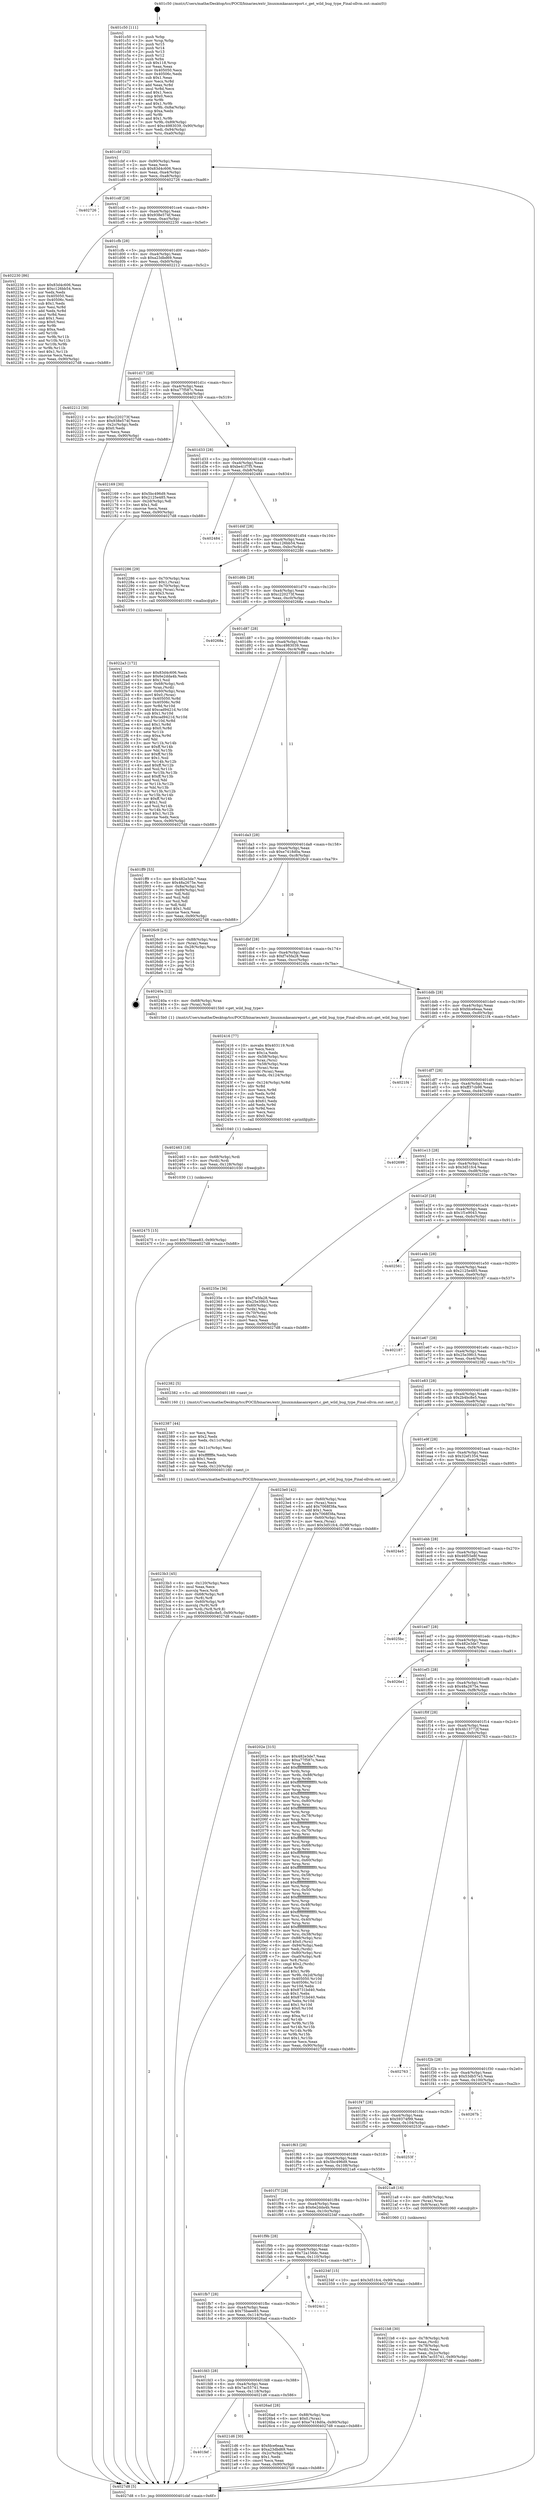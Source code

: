 digraph "0x401c50" {
  label = "0x401c50 (/mnt/c/Users/mathe/Desktop/tcc/POCII/binaries/extr_linuxmmkasanreport.c_get_wild_bug_type_Final-ollvm.out::main(0))"
  labelloc = "t"
  node[shape=record]

  Entry [label="",width=0.3,height=0.3,shape=circle,fillcolor=black,style=filled]
  "0x401cbf" [label="{
     0x401cbf [32]\l
     | [instrs]\l
     &nbsp;&nbsp;0x401cbf \<+6\>: mov -0x90(%rbp),%eax\l
     &nbsp;&nbsp;0x401cc5 \<+2\>: mov %eax,%ecx\l
     &nbsp;&nbsp;0x401cc7 \<+6\>: sub $0x83d4c606,%ecx\l
     &nbsp;&nbsp;0x401ccd \<+6\>: mov %eax,-0xa4(%rbp)\l
     &nbsp;&nbsp;0x401cd3 \<+6\>: mov %ecx,-0xa8(%rbp)\l
     &nbsp;&nbsp;0x401cd9 \<+6\>: je 0000000000402726 \<main+0xad6\>\l
  }"]
  "0x402726" [label="{
     0x402726\l
  }", style=dashed]
  "0x401cdf" [label="{
     0x401cdf [28]\l
     | [instrs]\l
     &nbsp;&nbsp;0x401cdf \<+5\>: jmp 0000000000401ce4 \<main+0x94\>\l
     &nbsp;&nbsp;0x401ce4 \<+6\>: mov -0xa4(%rbp),%eax\l
     &nbsp;&nbsp;0x401cea \<+5\>: sub $0x938e574f,%eax\l
     &nbsp;&nbsp;0x401cef \<+6\>: mov %eax,-0xac(%rbp)\l
     &nbsp;&nbsp;0x401cf5 \<+6\>: je 0000000000402230 \<main+0x5e0\>\l
  }"]
  Exit [label="",width=0.3,height=0.3,shape=circle,fillcolor=black,style=filled,peripheries=2]
  "0x402230" [label="{
     0x402230 [86]\l
     | [instrs]\l
     &nbsp;&nbsp;0x402230 \<+5\>: mov $0x83d4c606,%eax\l
     &nbsp;&nbsp;0x402235 \<+5\>: mov $0xc126bb54,%ecx\l
     &nbsp;&nbsp;0x40223a \<+2\>: xor %edx,%edx\l
     &nbsp;&nbsp;0x40223c \<+7\>: mov 0x405050,%esi\l
     &nbsp;&nbsp;0x402243 \<+7\>: mov 0x40506c,%edi\l
     &nbsp;&nbsp;0x40224a \<+3\>: sub $0x1,%edx\l
     &nbsp;&nbsp;0x40224d \<+3\>: mov %esi,%r8d\l
     &nbsp;&nbsp;0x402250 \<+3\>: add %edx,%r8d\l
     &nbsp;&nbsp;0x402253 \<+4\>: imul %r8d,%esi\l
     &nbsp;&nbsp;0x402257 \<+3\>: and $0x1,%esi\l
     &nbsp;&nbsp;0x40225a \<+3\>: cmp $0x0,%esi\l
     &nbsp;&nbsp;0x40225d \<+4\>: sete %r9b\l
     &nbsp;&nbsp;0x402261 \<+3\>: cmp $0xa,%edi\l
     &nbsp;&nbsp;0x402264 \<+4\>: setl %r10b\l
     &nbsp;&nbsp;0x402268 \<+3\>: mov %r9b,%r11b\l
     &nbsp;&nbsp;0x40226b \<+3\>: and %r10b,%r11b\l
     &nbsp;&nbsp;0x40226e \<+3\>: xor %r10b,%r9b\l
     &nbsp;&nbsp;0x402271 \<+3\>: or %r9b,%r11b\l
     &nbsp;&nbsp;0x402274 \<+4\>: test $0x1,%r11b\l
     &nbsp;&nbsp;0x402278 \<+3\>: cmovne %ecx,%eax\l
     &nbsp;&nbsp;0x40227b \<+6\>: mov %eax,-0x90(%rbp)\l
     &nbsp;&nbsp;0x402281 \<+5\>: jmp 00000000004027d8 \<main+0xb88\>\l
  }"]
  "0x401cfb" [label="{
     0x401cfb [28]\l
     | [instrs]\l
     &nbsp;&nbsp;0x401cfb \<+5\>: jmp 0000000000401d00 \<main+0xb0\>\l
     &nbsp;&nbsp;0x401d00 \<+6\>: mov -0xa4(%rbp),%eax\l
     &nbsp;&nbsp;0x401d06 \<+5\>: sub $0xa23dbd69,%eax\l
     &nbsp;&nbsp;0x401d0b \<+6\>: mov %eax,-0xb0(%rbp)\l
     &nbsp;&nbsp;0x401d11 \<+6\>: je 0000000000402212 \<main+0x5c2\>\l
  }"]
  "0x402475" [label="{
     0x402475 [15]\l
     | [instrs]\l
     &nbsp;&nbsp;0x402475 \<+10\>: movl $0x75baee83,-0x90(%rbp)\l
     &nbsp;&nbsp;0x40247f \<+5\>: jmp 00000000004027d8 \<main+0xb88\>\l
  }"]
  "0x402212" [label="{
     0x402212 [30]\l
     | [instrs]\l
     &nbsp;&nbsp;0x402212 \<+5\>: mov $0xc220273f,%eax\l
     &nbsp;&nbsp;0x402217 \<+5\>: mov $0x938e574f,%ecx\l
     &nbsp;&nbsp;0x40221c \<+3\>: mov -0x2c(%rbp),%edx\l
     &nbsp;&nbsp;0x40221f \<+3\>: cmp $0x0,%edx\l
     &nbsp;&nbsp;0x402222 \<+3\>: cmove %ecx,%eax\l
     &nbsp;&nbsp;0x402225 \<+6\>: mov %eax,-0x90(%rbp)\l
     &nbsp;&nbsp;0x40222b \<+5\>: jmp 00000000004027d8 \<main+0xb88\>\l
  }"]
  "0x401d17" [label="{
     0x401d17 [28]\l
     | [instrs]\l
     &nbsp;&nbsp;0x401d17 \<+5\>: jmp 0000000000401d1c \<main+0xcc\>\l
     &nbsp;&nbsp;0x401d1c \<+6\>: mov -0xa4(%rbp),%eax\l
     &nbsp;&nbsp;0x401d22 \<+5\>: sub $0xa77f587c,%eax\l
     &nbsp;&nbsp;0x401d27 \<+6\>: mov %eax,-0xb4(%rbp)\l
     &nbsp;&nbsp;0x401d2d \<+6\>: je 0000000000402169 \<main+0x519\>\l
  }"]
  "0x402463" [label="{
     0x402463 [18]\l
     | [instrs]\l
     &nbsp;&nbsp;0x402463 \<+4\>: mov -0x68(%rbp),%rdi\l
     &nbsp;&nbsp;0x402467 \<+3\>: mov (%rdi),%rdi\l
     &nbsp;&nbsp;0x40246a \<+6\>: mov %eax,-0x128(%rbp)\l
     &nbsp;&nbsp;0x402470 \<+5\>: call 0000000000401030 \<free@plt\>\l
     | [calls]\l
     &nbsp;&nbsp;0x401030 \{1\} (unknown)\l
  }"]
  "0x402169" [label="{
     0x402169 [30]\l
     | [instrs]\l
     &nbsp;&nbsp;0x402169 \<+5\>: mov $0x5bc496d9,%eax\l
     &nbsp;&nbsp;0x40216e \<+5\>: mov $0x2125e485,%ecx\l
     &nbsp;&nbsp;0x402173 \<+3\>: mov -0x2d(%rbp),%dl\l
     &nbsp;&nbsp;0x402176 \<+3\>: test $0x1,%dl\l
     &nbsp;&nbsp;0x402179 \<+3\>: cmovne %ecx,%eax\l
     &nbsp;&nbsp;0x40217c \<+6\>: mov %eax,-0x90(%rbp)\l
     &nbsp;&nbsp;0x402182 \<+5\>: jmp 00000000004027d8 \<main+0xb88\>\l
  }"]
  "0x401d33" [label="{
     0x401d33 [28]\l
     | [instrs]\l
     &nbsp;&nbsp;0x401d33 \<+5\>: jmp 0000000000401d38 \<main+0xe8\>\l
     &nbsp;&nbsp;0x401d38 \<+6\>: mov -0xa4(%rbp),%eax\l
     &nbsp;&nbsp;0x401d3e \<+5\>: sub $0xbe41f7f5,%eax\l
     &nbsp;&nbsp;0x401d43 \<+6\>: mov %eax,-0xb8(%rbp)\l
     &nbsp;&nbsp;0x401d49 \<+6\>: je 0000000000402484 \<main+0x834\>\l
  }"]
  "0x402416" [label="{
     0x402416 [77]\l
     | [instrs]\l
     &nbsp;&nbsp;0x402416 \<+10\>: movabs $0x403119,%rdi\l
     &nbsp;&nbsp;0x402420 \<+2\>: xor %ecx,%ecx\l
     &nbsp;&nbsp;0x402422 \<+5\>: mov $0x1a,%edx\l
     &nbsp;&nbsp;0x402427 \<+4\>: mov -0x58(%rbp),%rsi\l
     &nbsp;&nbsp;0x40242b \<+3\>: mov %rax,(%rsi)\l
     &nbsp;&nbsp;0x40242e \<+4\>: mov -0x58(%rbp),%rax\l
     &nbsp;&nbsp;0x402432 \<+3\>: mov (%rax),%rax\l
     &nbsp;&nbsp;0x402435 \<+3\>: movsbl (%rax),%eax\l
     &nbsp;&nbsp;0x402438 \<+6\>: mov %edx,-0x124(%rbp)\l
     &nbsp;&nbsp;0x40243e \<+1\>: cltd\l
     &nbsp;&nbsp;0x40243f \<+7\>: mov -0x124(%rbp),%r8d\l
     &nbsp;&nbsp;0x402446 \<+3\>: idiv %r8d\l
     &nbsp;&nbsp;0x402449 \<+3\>: mov %ecx,%r9d\l
     &nbsp;&nbsp;0x40244c \<+3\>: sub %edx,%r9d\l
     &nbsp;&nbsp;0x40244f \<+2\>: mov %ecx,%edx\l
     &nbsp;&nbsp;0x402451 \<+3\>: sub $0x61,%edx\l
     &nbsp;&nbsp;0x402454 \<+3\>: add %edx,%r9d\l
     &nbsp;&nbsp;0x402457 \<+3\>: sub %r9d,%ecx\l
     &nbsp;&nbsp;0x40245a \<+2\>: mov %ecx,%esi\l
     &nbsp;&nbsp;0x40245c \<+2\>: mov $0x0,%al\l
     &nbsp;&nbsp;0x40245e \<+5\>: call 0000000000401040 \<printf@plt\>\l
     | [calls]\l
     &nbsp;&nbsp;0x401040 \{1\} (unknown)\l
  }"]
  "0x402484" [label="{
     0x402484\l
  }", style=dashed]
  "0x401d4f" [label="{
     0x401d4f [28]\l
     | [instrs]\l
     &nbsp;&nbsp;0x401d4f \<+5\>: jmp 0000000000401d54 \<main+0x104\>\l
     &nbsp;&nbsp;0x401d54 \<+6\>: mov -0xa4(%rbp),%eax\l
     &nbsp;&nbsp;0x401d5a \<+5\>: sub $0xc126bb54,%eax\l
     &nbsp;&nbsp;0x401d5f \<+6\>: mov %eax,-0xbc(%rbp)\l
     &nbsp;&nbsp;0x401d65 \<+6\>: je 0000000000402286 \<main+0x636\>\l
  }"]
  "0x4023b3" [label="{
     0x4023b3 [45]\l
     | [instrs]\l
     &nbsp;&nbsp;0x4023b3 \<+6\>: mov -0x120(%rbp),%ecx\l
     &nbsp;&nbsp;0x4023b9 \<+3\>: imul %eax,%ecx\l
     &nbsp;&nbsp;0x4023bc \<+3\>: movslq %ecx,%rdi\l
     &nbsp;&nbsp;0x4023bf \<+4\>: mov -0x68(%rbp),%r8\l
     &nbsp;&nbsp;0x4023c3 \<+3\>: mov (%r8),%r8\l
     &nbsp;&nbsp;0x4023c6 \<+4\>: mov -0x60(%rbp),%r9\l
     &nbsp;&nbsp;0x4023ca \<+3\>: movslq (%r9),%r9\l
     &nbsp;&nbsp;0x4023cd \<+4\>: mov %rdi,(%r8,%r9,8)\l
     &nbsp;&nbsp;0x4023d1 \<+10\>: movl $0x2b4bc8e5,-0x90(%rbp)\l
     &nbsp;&nbsp;0x4023db \<+5\>: jmp 00000000004027d8 \<main+0xb88\>\l
  }"]
  "0x402286" [label="{
     0x402286 [29]\l
     | [instrs]\l
     &nbsp;&nbsp;0x402286 \<+4\>: mov -0x70(%rbp),%rax\l
     &nbsp;&nbsp;0x40228a \<+6\>: movl $0x1,(%rax)\l
     &nbsp;&nbsp;0x402290 \<+4\>: mov -0x70(%rbp),%rax\l
     &nbsp;&nbsp;0x402294 \<+3\>: movslq (%rax),%rax\l
     &nbsp;&nbsp;0x402297 \<+4\>: shl $0x3,%rax\l
     &nbsp;&nbsp;0x40229b \<+3\>: mov %rax,%rdi\l
     &nbsp;&nbsp;0x40229e \<+5\>: call 0000000000401050 \<malloc@plt\>\l
     | [calls]\l
     &nbsp;&nbsp;0x401050 \{1\} (unknown)\l
  }"]
  "0x401d6b" [label="{
     0x401d6b [28]\l
     | [instrs]\l
     &nbsp;&nbsp;0x401d6b \<+5\>: jmp 0000000000401d70 \<main+0x120\>\l
     &nbsp;&nbsp;0x401d70 \<+6\>: mov -0xa4(%rbp),%eax\l
     &nbsp;&nbsp;0x401d76 \<+5\>: sub $0xc220273f,%eax\l
     &nbsp;&nbsp;0x401d7b \<+6\>: mov %eax,-0xc0(%rbp)\l
     &nbsp;&nbsp;0x401d81 \<+6\>: je 000000000040268a \<main+0xa3a\>\l
  }"]
  "0x402387" [label="{
     0x402387 [44]\l
     | [instrs]\l
     &nbsp;&nbsp;0x402387 \<+2\>: xor %ecx,%ecx\l
     &nbsp;&nbsp;0x402389 \<+5\>: mov $0x2,%edx\l
     &nbsp;&nbsp;0x40238e \<+6\>: mov %edx,-0x11c(%rbp)\l
     &nbsp;&nbsp;0x402394 \<+1\>: cltd\l
     &nbsp;&nbsp;0x402395 \<+6\>: mov -0x11c(%rbp),%esi\l
     &nbsp;&nbsp;0x40239b \<+2\>: idiv %esi\l
     &nbsp;&nbsp;0x40239d \<+6\>: imul $0xfffffffe,%edx,%edx\l
     &nbsp;&nbsp;0x4023a3 \<+3\>: sub $0x1,%ecx\l
     &nbsp;&nbsp;0x4023a6 \<+2\>: sub %ecx,%edx\l
     &nbsp;&nbsp;0x4023a8 \<+6\>: mov %edx,-0x120(%rbp)\l
     &nbsp;&nbsp;0x4023ae \<+5\>: call 0000000000401160 \<next_i\>\l
     | [calls]\l
     &nbsp;&nbsp;0x401160 \{1\} (/mnt/c/Users/mathe/Desktop/tcc/POCII/binaries/extr_linuxmmkasanreport.c_get_wild_bug_type_Final-ollvm.out::next_i)\l
  }"]
  "0x40268a" [label="{
     0x40268a\l
  }", style=dashed]
  "0x401d87" [label="{
     0x401d87 [28]\l
     | [instrs]\l
     &nbsp;&nbsp;0x401d87 \<+5\>: jmp 0000000000401d8c \<main+0x13c\>\l
     &nbsp;&nbsp;0x401d8c \<+6\>: mov -0xa4(%rbp),%eax\l
     &nbsp;&nbsp;0x401d92 \<+5\>: sub $0xc4983039,%eax\l
     &nbsp;&nbsp;0x401d97 \<+6\>: mov %eax,-0xc4(%rbp)\l
     &nbsp;&nbsp;0x401d9d \<+6\>: je 0000000000401ff9 \<main+0x3a9\>\l
  }"]
  "0x4022a3" [label="{
     0x4022a3 [172]\l
     | [instrs]\l
     &nbsp;&nbsp;0x4022a3 \<+5\>: mov $0x83d4c606,%ecx\l
     &nbsp;&nbsp;0x4022a8 \<+5\>: mov $0x6e2dda4b,%edx\l
     &nbsp;&nbsp;0x4022ad \<+3\>: mov $0x1,%sil\l
     &nbsp;&nbsp;0x4022b0 \<+4\>: mov -0x68(%rbp),%rdi\l
     &nbsp;&nbsp;0x4022b4 \<+3\>: mov %rax,(%rdi)\l
     &nbsp;&nbsp;0x4022b7 \<+4\>: mov -0x60(%rbp),%rax\l
     &nbsp;&nbsp;0x4022bb \<+6\>: movl $0x0,(%rax)\l
     &nbsp;&nbsp;0x4022c1 \<+8\>: mov 0x405050,%r8d\l
     &nbsp;&nbsp;0x4022c9 \<+8\>: mov 0x40506c,%r9d\l
     &nbsp;&nbsp;0x4022d1 \<+3\>: mov %r8d,%r10d\l
     &nbsp;&nbsp;0x4022d4 \<+7\>: add $0xcad9421d,%r10d\l
     &nbsp;&nbsp;0x4022db \<+4\>: sub $0x1,%r10d\l
     &nbsp;&nbsp;0x4022df \<+7\>: sub $0xcad9421d,%r10d\l
     &nbsp;&nbsp;0x4022e6 \<+4\>: imul %r10d,%r8d\l
     &nbsp;&nbsp;0x4022ea \<+4\>: and $0x1,%r8d\l
     &nbsp;&nbsp;0x4022ee \<+4\>: cmp $0x0,%r8d\l
     &nbsp;&nbsp;0x4022f2 \<+4\>: sete %r11b\l
     &nbsp;&nbsp;0x4022f6 \<+4\>: cmp $0xa,%r9d\l
     &nbsp;&nbsp;0x4022fa \<+3\>: setl %bl\l
     &nbsp;&nbsp;0x4022fd \<+3\>: mov %r11b,%r14b\l
     &nbsp;&nbsp;0x402300 \<+4\>: xor $0xff,%r14b\l
     &nbsp;&nbsp;0x402304 \<+3\>: mov %bl,%r15b\l
     &nbsp;&nbsp;0x402307 \<+4\>: xor $0xff,%r15b\l
     &nbsp;&nbsp;0x40230b \<+4\>: xor $0x1,%sil\l
     &nbsp;&nbsp;0x40230f \<+3\>: mov %r14b,%r12b\l
     &nbsp;&nbsp;0x402312 \<+4\>: and $0xff,%r12b\l
     &nbsp;&nbsp;0x402316 \<+3\>: and %sil,%r11b\l
     &nbsp;&nbsp;0x402319 \<+3\>: mov %r15b,%r13b\l
     &nbsp;&nbsp;0x40231c \<+4\>: and $0xff,%r13b\l
     &nbsp;&nbsp;0x402320 \<+3\>: and %sil,%bl\l
     &nbsp;&nbsp;0x402323 \<+3\>: or %r11b,%r12b\l
     &nbsp;&nbsp;0x402326 \<+3\>: or %bl,%r13b\l
     &nbsp;&nbsp;0x402329 \<+3\>: xor %r13b,%r12b\l
     &nbsp;&nbsp;0x40232c \<+3\>: or %r15b,%r14b\l
     &nbsp;&nbsp;0x40232f \<+4\>: xor $0xff,%r14b\l
     &nbsp;&nbsp;0x402333 \<+4\>: or $0x1,%sil\l
     &nbsp;&nbsp;0x402337 \<+3\>: and %sil,%r14b\l
     &nbsp;&nbsp;0x40233a \<+3\>: or %r14b,%r12b\l
     &nbsp;&nbsp;0x40233d \<+4\>: test $0x1,%r12b\l
     &nbsp;&nbsp;0x402341 \<+3\>: cmovne %edx,%ecx\l
     &nbsp;&nbsp;0x402344 \<+6\>: mov %ecx,-0x90(%rbp)\l
     &nbsp;&nbsp;0x40234a \<+5\>: jmp 00000000004027d8 \<main+0xb88\>\l
  }"]
  "0x401ff9" [label="{
     0x401ff9 [53]\l
     | [instrs]\l
     &nbsp;&nbsp;0x401ff9 \<+5\>: mov $0x482e3de7,%eax\l
     &nbsp;&nbsp;0x401ffe \<+5\>: mov $0x48a2675e,%ecx\l
     &nbsp;&nbsp;0x402003 \<+6\>: mov -0x8a(%rbp),%dl\l
     &nbsp;&nbsp;0x402009 \<+7\>: mov -0x89(%rbp),%sil\l
     &nbsp;&nbsp;0x402010 \<+3\>: mov %dl,%dil\l
     &nbsp;&nbsp;0x402013 \<+3\>: and %sil,%dil\l
     &nbsp;&nbsp;0x402016 \<+3\>: xor %sil,%dl\l
     &nbsp;&nbsp;0x402019 \<+3\>: or %dl,%dil\l
     &nbsp;&nbsp;0x40201c \<+4\>: test $0x1,%dil\l
     &nbsp;&nbsp;0x402020 \<+3\>: cmovne %ecx,%eax\l
     &nbsp;&nbsp;0x402023 \<+6\>: mov %eax,-0x90(%rbp)\l
     &nbsp;&nbsp;0x402029 \<+5\>: jmp 00000000004027d8 \<main+0xb88\>\l
  }"]
  "0x401da3" [label="{
     0x401da3 [28]\l
     | [instrs]\l
     &nbsp;&nbsp;0x401da3 \<+5\>: jmp 0000000000401da8 \<main+0x158\>\l
     &nbsp;&nbsp;0x401da8 \<+6\>: mov -0xa4(%rbp),%eax\l
     &nbsp;&nbsp;0x401dae \<+5\>: sub $0xe7418d0a,%eax\l
     &nbsp;&nbsp;0x401db3 \<+6\>: mov %eax,-0xc8(%rbp)\l
     &nbsp;&nbsp;0x401db9 \<+6\>: je 00000000004026c9 \<main+0xa79\>\l
  }"]
  "0x4027d8" [label="{
     0x4027d8 [5]\l
     | [instrs]\l
     &nbsp;&nbsp;0x4027d8 \<+5\>: jmp 0000000000401cbf \<main+0x6f\>\l
  }"]
  "0x401c50" [label="{
     0x401c50 [111]\l
     | [instrs]\l
     &nbsp;&nbsp;0x401c50 \<+1\>: push %rbp\l
     &nbsp;&nbsp;0x401c51 \<+3\>: mov %rsp,%rbp\l
     &nbsp;&nbsp;0x401c54 \<+2\>: push %r15\l
     &nbsp;&nbsp;0x401c56 \<+2\>: push %r14\l
     &nbsp;&nbsp;0x401c58 \<+2\>: push %r13\l
     &nbsp;&nbsp;0x401c5a \<+2\>: push %r12\l
     &nbsp;&nbsp;0x401c5c \<+1\>: push %rbx\l
     &nbsp;&nbsp;0x401c5d \<+7\>: sub $0x118,%rsp\l
     &nbsp;&nbsp;0x401c64 \<+2\>: xor %eax,%eax\l
     &nbsp;&nbsp;0x401c66 \<+7\>: mov 0x405050,%ecx\l
     &nbsp;&nbsp;0x401c6d \<+7\>: mov 0x40506c,%edx\l
     &nbsp;&nbsp;0x401c74 \<+3\>: sub $0x1,%eax\l
     &nbsp;&nbsp;0x401c77 \<+3\>: mov %ecx,%r8d\l
     &nbsp;&nbsp;0x401c7a \<+3\>: add %eax,%r8d\l
     &nbsp;&nbsp;0x401c7d \<+4\>: imul %r8d,%ecx\l
     &nbsp;&nbsp;0x401c81 \<+3\>: and $0x1,%ecx\l
     &nbsp;&nbsp;0x401c84 \<+3\>: cmp $0x0,%ecx\l
     &nbsp;&nbsp;0x401c87 \<+4\>: sete %r9b\l
     &nbsp;&nbsp;0x401c8b \<+4\>: and $0x1,%r9b\l
     &nbsp;&nbsp;0x401c8f \<+7\>: mov %r9b,-0x8a(%rbp)\l
     &nbsp;&nbsp;0x401c96 \<+3\>: cmp $0xa,%edx\l
     &nbsp;&nbsp;0x401c99 \<+4\>: setl %r9b\l
     &nbsp;&nbsp;0x401c9d \<+4\>: and $0x1,%r9b\l
     &nbsp;&nbsp;0x401ca1 \<+7\>: mov %r9b,-0x89(%rbp)\l
     &nbsp;&nbsp;0x401ca8 \<+10\>: movl $0xc4983039,-0x90(%rbp)\l
     &nbsp;&nbsp;0x401cb2 \<+6\>: mov %edi,-0x94(%rbp)\l
     &nbsp;&nbsp;0x401cb8 \<+7\>: mov %rsi,-0xa0(%rbp)\l
  }"]
  "0x401fef" [label="{
     0x401fef\l
  }", style=dashed]
  "0x4026c9" [label="{
     0x4026c9 [24]\l
     | [instrs]\l
     &nbsp;&nbsp;0x4026c9 \<+7\>: mov -0x88(%rbp),%rax\l
     &nbsp;&nbsp;0x4026d0 \<+2\>: mov (%rax),%eax\l
     &nbsp;&nbsp;0x4026d2 \<+4\>: lea -0x28(%rbp),%rsp\l
     &nbsp;&nbsp;0x4026d6 \<+1\>: pop %rbx\l
     &nbsp;&nbsp;0x4026d7 \<+2\>: pop %r12\l
     &nbsp;&nbsp;0x4026d9 \<+2\>: pop %r13\l
     &nbsp;&nbsp;0x4026db \<+2\>: pop %r14\l
     &nbsp;&nbsp;0x4026dd \<+2\>: pop %r15\l
     &nbsp;&nbsp;0x4026df \<+1\>: pop %rbp\l
     &nbsp;&nbsp;0x4026e0 \<+1\>: ret\l
  }"]
  "0x401dbf" [label="{
     0x401dbf [28]\l
     | [instrs]\l
     &nbsp;&nbsp;0x401dbf \<+5\>: jmp 0000000000401dc4 \<main+0x174\>\l
     &nbsp;&nbsp;0x401dc4 \<+6\>: mov -0xa4(%rbp),%eax\l
     &nbsp;&nbsp;0x401dca \<+5\>: sub $0xf7e5fa28,%eax\l
     &nbsp;&nbsp;0x401dcf \<+6\>: mov %eax,-0xcc(%rbp)\l
     &nbsp;&nbsp;0x401dd5 \<+6\>: je 000000000040240a \<main+0x7ba\>\l
  }"]
  "0x4021d6" [label="{
     0x4021d6 [30]\l
     | [instrs]\l
     &nbsp;&nbsp;0x4021d6 \<+5\>: mov $0xfdce6eaa,%eax\l
     &nbsp;&nbsp;0x4021db \<+5\>: mov $0xa23dbd69,%ecx\l
     &nbsp;&nbsp;0x4021e0 \<+3\>: mov -0x2c(%rbp),%edx\l
     &nbsp;&nbsp;0x4021e3 \<+3\>: cmp $0x1,%edx\l
     &nbsp;&nbsp;0x4021e6 \<+3\>: cmovl %ecx,%eax\l
     &nbsp;&nbsp;0x4021e9 \<+6\>: mov %eax,-0x90(%rbp)\l
     &nbsp;&nbsp;0x4021ef \<+5\>: jmp 00000000004027d8 \<main+0xb88\>\l
  }"]
  "0x40240a" [label="{
     0x40240a [12]\l
     | [instrs]\l
     &nbsp;&nbsp;0x40240a \<+4\>: mov -0x68(%rbp),%rax\l
     &nbsp;&nbsp;0x40240e \<+3\>: mov (%rax),%rdi\l
     &nbsp;&nbsp;0x402411 \<+5\>: call 00000000004015b0 \<get_wild_bug_type\>\l
     | [calls]\l
     &nbsp;&nbsp;0x4015b0 \{1\} (/mnt/c/Users/mathe/Desktop/tcc/POCII/binaries/extr_linuxmmkasanreport.c_get_wild_bug_type_Final-ollvm.out::get_wild_bug_type)\l
  }"]
  "0x401ddb" [label="{
     0x401ddb [28]\l
     | [instrs]\l
     &nbsp;&nbsp;0x401ddb \<+5\>: jmp 0000000000401de0 \<main+0x190\>\l
     &nbsp;&nbsp;0x401de0 \<+6\>: mov -0xa4(%rbp),%eax\l
     &nbsp;&nbsp;0x401de6 \<+5\>: sub $0xfdce6eaa,%eax\l
     &nbsp;&nbsp;0x401deb \<+6\>: mov %eax,-0xd0(%rbp)\l
     &nbsp;&nbsp;0x401df1 \<+6\>: je 00000000004021f4 \<main+0x5a4\>\l
  }"]
  "0x401fd3" [label="{
     0x401fd3 [28]\l
     | [instrs]\l
     &nbsp;&nbsp;0x401fd3 \<+5\>: jmp 0000000000401fd8 \<main+0x388\>\l
     &nbsp;&nbsp;0x401fd8 \<+6\>: mov -0xa4(%rbp),%eax\l
     &nbsp;&nbsp;0x401fde \<+5\>: sub $0x7ac55741,%eax\l
     &nbsp;&nbsp;0x401fe3 \<+6\>: mov %eax,-0x118(%rbp)\l
     &nbsp;&nbsp;0x401fe9 \<+6\>: je 00000000004021d6 \<main+0x586\>\l
  }"]
  "0x4021f4" [label="{
     0x4021f4\l
  }", style=dashed]
  "0x401df7" [label="{
     0x401df7 [28]\l
     | [instrs]\l
     &nbsp;&nbsp;0x401df7 \<+5\>: jmp 0000000000401dfc \<main+0x1ac\>\l
     &nbsp;&nbsp;0x401dfc \<+6\>: mov -0xa4(%rbp),%eax\l
     &nbsp;&nbsp;0x401e02 \<+5\>: sub $0xff37cb98,%eax\l
     &nbsp;&nbsp;0x401e07 \<+6\>: mov %eax,-0xd4(%rbp)\l
     &nbsp;&nbsp;0x401e0d \<+6\>: je 0000000000402699 \<main+0xa49\>\l
  }"]
  "0x4026ad" [label="{
     0x4026ad [28]\l
     | [instrs]\l
     &nbsp;&nbsp;0x4026ad \<+7\>: mov -0x88(%rbp),%rax\l
     &nbsp;&nbsp;0x4026b4 \<+6\>: movl $0x0,(%rax)\l
     &nbsp;&nbsp;0x4026ba \<+10\>: movl $0xe7418d0a,-0x90(%rbp)\l
     &nbsp;&nbsp;0x4026c4 \<+5\>: jmp 00000000004027d8 \<main+0xb88\>\l
  }"]
  "0x402699" [label="{
     0x402699\l
  }", style=dashed]
  "0x401e13" [label="{
     0x401e13 [28]\l
     | [instrs]\l
     &nbsp;&nbsp;0x401e13 \<+5\>: jmp 0000000000401e18 \<main+0x1c8\>\l
     &nbsp;&nbsp;0x401e18 \<+6\>: mov -0xa4(%rbp),%eax\l
     &nbsp;&nbsp;0x401e1e \<+5\>: sub $0x3d51fc4,%eax\l
     &nbsp;&nbsp;0x401e23 \<+6\>: mov %eax,-0xd8(%rbp)\l
     &nbsp;&nbsp;0x401e29 \<+6\>: je 000000000040235e \<main+0x70e\>\l
  }"]
  "0x401fb7" [label="{
     0x401fb7 [28]\l
     | [instrs]\l
     &nbsp;&nbsp;0x401fb7 \<+5\>: jmp 0000000000401fbc \<main+0x36c\>\l
     &nbsp;&nbsp;0x401fbc \<+6\>: mov -0xa4(%rbp),%eax\l
     &nbsp;&nbsp;0x401fc2 \<+5\>: sub $0x75baee83,%eax\l
     &nbsp;&nbsp;0x401fc7 \<+6\>: mov %eax,-0x114(%rbp)\l
     &nbsp;&nbsp;0x401fcd \<+6\>: je 00000000004026ad \<main+0xa5d\>\l
  }"]
  "0x40235e" [label="{
     0x40235e [36]\l
     | [instrs]\l
     &nbsp;&nbsp;0x40235e \<+5\>: mov $0xf7e5fa28,%eax\l
     &nbsp;&nbsp;0x402363 \<+5\>: mov $0x25e39fc3,%ecx\l
     &nbsp;&nbsp;0x402368 \<+4\>: mov -0x60(%rbp),%rdx\l
     &nbsp;&nbsp;0x40236c \<+2\>: mov (%rdx),%esi\l
     &nbsp;&nbsp;0x40236e \<+4\>: mov -0x70(%rbp),%rdx\l
     &nbsp;&nbsp;0x402372 \<+2\>: cmp (%rdx),%esi\l
     &nbsp;&nbsp;0x402374 \<+3\>: cmovl %ecx,%eax\l
     &nbsp;&nbsp;0x402377 \<+6\>: mov %eax,-0x90(%rbp)\l
     &nbsp;&nbsp;0x40237d \<+5\>: jmp 00000000004027d8 \<main+0xb88\>\l
  }"]
  "0x401e2f" [label="{
     0x401e2f [28]\l
     | [instrs]\l
     &nbsp;&nbsp;0x401e2f \<+5\>: jmp 0000000000401e34 \<main+0x1e4\>\l
     &nbsp;&nbsp;0x401e34 \<+6\>: mov -0xa4(%rbp),%eax\l
     &nbsp;&nbsp;0x401e3a \<+5\>: sub $0x1f1e9043,%eax\l
     &nbsp;&nbsp;0x401e3f \<+6\>: mov %eax,-0xdc(%rbp)\l
     &nbsp;&nbsp;0x401e45 \<+6\>: je 0000000000402561 \<main+0x911\>\l
  }"]
  "0x4024c1" [label="{
     0x4024c1\l
  }", style=dashed]
  "0x402561" [label="{
     0x402561\l
  }", style=dashed]
  "0x401e4b" [label="{
     0x401e4b [28]\l
     | [instrs]\l
     &nbsp;&nbsp;0x401e4b \<+5\>: jmp 0000000000401e50 \<main+0x200\>\l
     &nbsp;&nbsp;0x401e50 \<+6\>: mov -0xa4(%rbp),%eax\l
     &nbsp;&nbsp;0x401e56 \<+5\>: sub $0x2125e485,%eax\l
     &nbsp;&nbsp;0x401e5b \<+6\>: mov %eax,-0xe0(%rbp)\l
     &nbsp;&nbsp;0x401e61 \<+6\>: je 0000000000402187 \<main+0x537\>\l
  }"]
  "0x401f9b" [label="{
     0x401f9b [28]\l
     | [instrs]\l
     &nbsp;&nbsp;0x401f9b \<+5\>: jmp 0000000000401fa0 \<main+0x350\>\l
     &nbsp;&nbsp;0x401fa0 \<+6\>: mov -0xa4(%rbp),%eax\l
     &nbsp;&nbsp;0x401fa6 \<+5\>: sub $0x72a156dc,%eax\l
     &nbsp;&nbsp;0x401fab \<+6\>: mov %eax,-0x110(%rbp)\l
     &nbsp;&nbsp;0x401fb1 \<+6\>: je 00000000004024c1 \<main+0x871\>\l
  }"]
  "0x402187" [label="{
     0x402187\l
  }", style=dashed]
  "0x401e67" [label="{
     0x401e67 [28]\l
     | [instrs]\l
     &nbsp;&nbsp;0x401e67 \<+5\>: jmp 0000000000401e6c \<main+0x21c\>\l
     &nbsp;&nbsp;0x401e6c \<+6\>: mov -0xa4(%rbp),%eax\l
     &nbsp;&nbsp;0x401e72 \<+5\>: sub $0x25e39fc3,%eax\l
     &nbsp;&nbsp;0x401e77 \<+6\>: mov %eax,-0xe4(%rbp)\l
     &nbsp;&nbsp;0x401e7d \<+6\>: je 0000000000402382 \<main+0x732\>\l
  }"]
  "0x40234f" [label="{
     0x40234f [15]\l
     | [instrs]\l
     &nbsp;&nbsp;0x40234f \<+10\>: movl $0x3d51fc4,-0x90(%rbp)\l
     &nbsp;&nbsp;0x402359 \<+5\>: jmp 00000000004027d8 \<main+0xb88\>\l
  }"]
  "0x402382" [label="{
     0x402382 [5]\l
     | [instrs]\l
     &nbsp;&nbsp;0x402382 \<+5\>: call 0000000000401160 \<next_i\>\l
     | [calls]\l
     &nbsp;&nbsp;0x401160 \{1\} (/mnt/c/Users/mathe/Desktop/tcc/POCII/binaries/extr_linuxmmkasanreport.c_get_wild_bug_type_Final-ollvm.out::next_i)\l
  }"]
  "0x401e83" [label="{
     0x401e83 [28]\l
     | [instrs]\l
     &nbsp;&nbsp;0x401e83 \<+5\>: jmp 0000000000401e88 \<main+0x238\>\l
     &nbsp;&nbsp;0x401e88 \<+6\>: mov -0xa4(%rbp),%eax\l
     &nbsp;&nbsp;0x401e8e \<+5\>: sub $0x2b4bc8e5,%eax\l
     &nbsp;&nbsp;0x401e93 \<+6\>: mov %eax,-0xe8(%rbp)\l
     &nbsp;&nbsp;0x401e99 \<+6\>: je 00000000004023e0 \<main+0x790\>\l
  }"]
  "0x4021b8" [label="{
     0x4021b8 [30]\l
     | [instrs]\l
     &nbsp;&nbsp;0x4021b8 \<+4\>: mov -0x78(%rbp),%rdi\l
     &nbsp;&nbsp;0x4021bc \<+2\>: mov %eax,(%rdi)\l
     &nbsp;&nbsp;0x4021be \<+4\>: mov -0x78(%rbp),%rdi\l
     &nbsp;&nbsp;0x4021c2 \<+2\>: mov (%rdi),%eax\l
     &nbsp;&nbsp;0x4021c4 \<+3\>: mov %eax,-0x2c(%rbp)\l
     &nbsp;&nbsp;0x4021c7 \<+10\>: movl $0x7ac55741,-0x90(%rbp)\l
     &nbsp;&nbsp;0x4021d1 \<+5\>: jmp 00000000004027d8 \<main+0xb88\>\l
  }"]
  "0x4023e0" [label="{
     0x4023e0 [42]\l
     | [instrs]\l
     &nbsp;&nbsp;0x4023e0 \<+4\>: mov -0x60(%rbp),%rax\l
     &nbsp;&nbsp;0x4023e4 \<+2\>: mov (%rax),%ecx\l
     &nbsp;&nbsp;0x4023e6 \<+6\>: add $0x7068f38a,%ecx\l
     &nbsp;&nbsp;0x4023ec \<+3\>: add $0x1,%ecx\l
     &nbsp;&nbsp;0x4023ef \<+6\>: sub $0x7068f38a,%ecx\l
     &nbsp;&nbsp;0x4023f5 \<+4\>: mov -0x60(%rbp),%rax\l
     &nbsp;&nbsp;0x4023f9 \<+2\>: mov %ecx,(%rax)\l
     &nbsp;&nbsp;0x4023fb \<+10\>: movl $0x3d51fc4,-0x90(%rbp)\l
     &nbsp;&nbsp;0x402405 \<+5\>: jmp 00000000004027d8 \<main+0xb88\>\l
  }"]
  "0x401e9f" [label="{
     0x401e9f [28]\l
     | [instrs]\l
     &nbsp;&nbsp;0x401e9f \<+5\>: jmp 0000000000401ea4 \<main+0x254\>\l
     &nbsp;&nbsp;0x401ea4 \<+6\>: mov -0xa4(%rbp),%eax\l
     &nbsp;&nbsp;0x401eaa \<+5\>: sub $0x32ef1354,%eax\l
     &nbsp;&nbsp;0x401eaf \<+6\>: mov %eax,-0xec(%rbp)\l
     &nbsp;&nbsp;0x401eb5 \<+6\>: je 00000000004024e5 \<main+0x895\>\l
  }"]
  "0x401f7f" [label="{
     0x401f7f [28]\l
     | [instrs]\l
     &nbsp;&nbsp;0x401f7f \<+5\>: jmp 0000000000401f84 \<main+0x334\>\l
     &nbsp;&nbsp;0x401f84 \<+6\>: mov -0xa4(%rbp),%eax\l
     &nbsp;&nbsp;0x401f8a \<+5\>: sub $0x6e2dda4b,%eax\l
     &nbsp;&nbsp;0x401f8f \<+6\>: mov %eax,-0x10c(%rbp)\l
     &nbsp;&nbsp;0x401f95 \<+6\>: je 000000000040234f \<main+0x6ff\>\l
  }"]
  "0x4024e5" [label="{
     0x4024e5\l
  }", style=dashed]
  "0x401ebb" [label="{
     0x401ebb [28]\l
     | [instrs]\l
     &nbsp;&nbsp;0x401ebb \<+5\>: jmp 0000000000401ec0 \<main+0x270\>\l
     &nbsp;&nbsp;0x401ec0 \<+6\>: mov -0xa4(%rbp),%eax\l
     &nbsp;&nbsp;0x401ec6 \<+5\>: sub $0x46f55e8f,%eax\l
     &nbsp;&nbsp;0x401ecb \<+6\>: mov %eax,-0xf0(%rbp)\l
     &nbsp;&nbsp;0x401ed1 \<+6\>: je 00000000004025bc \<main+0x96c\>\l
  }"]
  "0x4021a8" [label="{
     0x4021a8 [16]\l
     | [instrs]\l
     &nbsp;&nbsp;0x4021a8 \<+4\>: mov -0x80(%rbp),%rax\l
     &nbsp;&nbsp;0x4021ac \<+3\>: mov (%rax),%rax\l
     &nbsp;&nbsp;0x4021af \<+4\>: mov 0x8(%rax),%rdi\l
     &nbsp;&nbsp;0x4021b3 \<+5\>: call 0000000000401060 \<atoi@plt\>\l
     | [calls]\l
     &nbsp;&nbsp;0x401060 \{1\} (unknown)\l
  }"]
  "0x4025bc" [label="{
     0x4025bc\l
  }", style=dashed]
  "0x401ed7" [label="{
     0x401ed7 [28]\l
     | [instrs]\l
     &nbsp;&nbsp;0x401ed7 \<+5\>: jmp 0000000000401edc \<main+0x28c\>\l
     &nbsp;&nbsp;0x401edc \<+6\>: mov -0xa4(%rbp),%eax\l
     &nbsp;&nbsp;0x401ee2 \<+5\>: sub $0x482e3de7,%eax\l
     &nbsp;&nbsp;0x401ee7 \<+6\>: mov %eax,-0xf4(%rbp)\l
     &nbsp;&nbsp;0x401eed \<+6\>: je 00000000004026e1 \<main+0xa91\>\l
  }"]
  "0x401f63" [label="{
     0x401f63 [28]\l
     | [instrs]\l
     &nbsp;&nbsp;0x401f63 \<+5\>: jmp 0000000000401f68 \<main+0x318\>\l
     &nbsp;&nbsp;0x401f68 \<+6\>: mov -0xa4(%rbp),%eax\l
     &nbsp;&nbsp;0x401f6e \<+5\>: sub $0x5bc496d9,%eax\l
     &nbsp;&nbsp;0x401f73 \<+6\>: mov %eax,-0x108(%rbp)\l
     &nbsp;&nbsp;0x401f79 \<+6\>: je 00000000004021a8 \<main+0x558\>\l
  }"]
  "0x4026e1" [label="{
     0x4026e1\l
  }", style=dashed]
  "0x401ef3" [label="{
     0x401ef3 [28]\l
     | [instrs]\l
     &nbsp;&nbsp;0x401ef3 \<+5\>: jmp 0000000000401ef8 \<main+0x2a8\>\l
     &nbsp;&nbsp;0x401ef8 \<+6\>: mov -0xa4(%rbp),%eax\l
     &nbsp;&nbsp;0x401efe \<+5\>: sub $0x48a2675e,%eax\l
     &nbsp;&nbsp;0x401f03 \<+6\>: mov %eax,-0xf8(%rbp)\l
     &nbsp;&nbsp;0x401f09 \<+6\>: je 000000000040202e \<main+0x3de\>\l
  }"]
  "0x40253f" [label="{
     0x40253f\l
  }", style=dashed]
  "0x40202e" [label="{
     0x40202e [315]\l
     | [instrs]\l
     &nbsp;&nbsp;0x40202e \<+5\>: mov $0x482e3de7,%eax\l
     &nbsp;&nbsp;0x402033 \<+5\>: mov $0xa77f587c,%ecx\l
     &nbsp;&nbsp;0x402038 \<+3\>: mov %rsp,%rdx\l
     &nbsp;&nbsp;0x40203b \<+4\>: add $0xfffffffffffffff0,%rdx\l
     &nbsp;&nbsp;0x40203f \<+3\>: mov %rdx,%rsp\l
     &nbsp;&nbsp;0x402042 \<+7\>: mov %rdx,-0x88(%rbp)\l
     &nbsp;&nbsp;0x402049 \<+3\>: mov %rsp,%rdx\l
     &nbsp;&nbsp;0x40204c \<+4\>: add $0xfffffffffffffff0,%rdx\l
     &nbsp;&nbsp;0x402050 \<+3\>: mov %rdx,%rsp\l
     &nbsp;&nbsp;0x402053 \<+3\>: mov %rsp,%rsi\l
     &nbsp;&nbsp;0x402056 \<+4\>: add $0xfffffffffffffff0,%rsi\l
     &nbsp;&nbsp;0x40205a \<+3\>: mov %rsi,%rsp\l
     &nbsp;&nbsp;0x40205d \<+4\>: mov %rsi,-0x80(%rbp)\l
     &nbsp;&nbsp;0x402061 \<+3\>: mov %rsp,%rsi\l
     &nbsp;&nbsp;0x402064 \<+4\>: add $0xfffffffffffffff0,%rsi\l
     &nbsp;&nbsp;0x402068 \<+3\>: mov %rsi,%rsp\l
     &nbsp;&nbsp;0x40206b \<+4\>: mov %rsi,-0x78(%rbp)\l
     &nbsp;&nbsp;0x40206f \<+3\>: mov %rsp,%rsi\l
     &nbsp;&nbsp;0x402072 \<+4\>: add $0xfffffffffffffff0,%rsi\l
     &nbsp;&nbsp;0x402076 \<+3\>: mov %rsi,%rsp\l
     &nbsp;&nbsp;0x402079 \<+4\>: mov %rsi,-0x70(%rbp)\l
     &nbsp;&nbsp;0x40207d \<+3\>: mov %rsp,%rsi\l
     &nbsp;&nbsp;0x402080 \<+4\>: add $0xfffffffffffffff0,%rsi\l
     &nbsp;&nbsp;0x402084 \<+3\>: mov %rsi,%rsp\l
     &nbsp;&nbsp;0x402087 \<+4\>: mov %rsi,-0x68(%rbp)\l
     &nbsp;&nbsp;0x40208b \<+3\>: mov %rsp,%rsi\l
     &nbsp;&nbsp;0x40208e \<+4\>: add $0xfffffffffffffff0,%rsi\l
     &nbsp;&nbsp;0x402092 \<+3\>: mov %rsi,%rsp\l
     &nbsp;&nbsp;0x402095 \<+4\>: mov %rsi,-0x60(%rbp)\l
     &nbsp;&nbsp;0x402099 \<+3\>: mov %rsp,%rsi\l
     &nbsp;&nbsp;0x40209c \<+4\>: add $0xfffffffffffffff0,%rsi\l
     &nbsp;&nbsp;0x4020a0 \<+3\>: mov %rsi,%rsp\l
     &nbsp;&nbsp;0x4020a3 \<+4\>: mov %rsi,-0x58(%rbp)\l
     &nbsp;&nbsp;0x4020a7 \<+3\>: mov %rsp,%rsi\l
     &nbsp;&nbsp;0x4020aa \<+4\>: add $0xfffffffffffffff0,%rsi\l
     &nbsp;&nbsp;0x4020ae \<+3\>: mov %rsi,%rsp\l
     &nbsp;&nbsp;0x4020b1 \<+4\>: mov %rsi,-0x50(%rbp)\l
     &nbsp;&nbsp;0x4020b5 \<+3\>: mov %rsp,%rsi\l
     &nbsp;&nbsp;0x4020b8 \<+4\>: add $0xfffffffffffffff0,%rsi\l
     &nbsp;&nbsp;0x4020bc \<+3\>: mov %rsi,%rsp\l
     &nbsp;&nbsp;0x4020bf \<+4\>: mov %rsi,-0x48(%rbp)\l
     &nbsp;&nbsp;0x4020c3 \<+3\>: mov %rsp,%rsi\l
     &nbsp;&nbsp;0x4020c6 \<+4\>: add $0xfffffffffffffff0,%rsi\l
     &nbsp;&nbsp;0x4020ca \<+3\>: mov %rsi,%rsp\l
     &nbsp;&nbsp;0x4020cd \<+4\>: mov %rsi,-0x40(%rbp)\l
     &nbsp;&nbsp;0x4020d1 \<+3\>: mov %rsp,%rsi\l
     &nbsp;&nbsp;0x4020d4 \<+4\>: add $0xfffffffffffffff0,%rsi\l
     &nbsp;&nbsp;0x4020d8 \<+3\>: mov %rsi,%rsp\l
     &nbsp;&nbsp;0x4020db \<+4\>: mov %rsi,-0x38(%rbp)\l
     &nbsp;&nbsp;0x4020df \<+7\>: mov -0x88(%rbp),%rsi\l
     &nbsp;&nbsp;0x4020e6 \<+6\>: movl $0x0,(%rsi)\l
     &nbsp;&nbsp;0x4020ec \<+6\>: mov -0x94(%rbp),%edi\l
     &nbsp;&nbsp;0x4020f2 \<+2\>: mov %edi,(%rdx)\l
     &nbsp;&nbsp;0x4020f4 \<+4\>: mov -0x80(%rbp),%rsi\l
     &nbsp;&nbsp;0x4020f8 \<+7\>: mov -0xa0(%rbp),%r8\l
     &nbsp;&nbsp;0x4020ff \<+3\>: mov %r8,(%rsi)\l
     &nbsp;&nbsp;0x402102 \<+3\>: cmpl $0x2,(%rdx)\l
     &nbsp;&nbsp;0x402105 \<+4\>: setne %r9b\l
     &nbsp;&nbsp;0x402109 \<+4\>: and $0x1,%r9b\l
     &nbsp;&nbsp;0x40210d \<+4\>: mov %r9b,-0x2d(%rbp)\l
     &nbsp;&nbsp;0x402111 \<+8\>: mov 0x405050,%r10d\l
     &nbsp;&nbsp;0x402119 \<+8\>: mov 0x40506c,%r11d\l
     &nbsp;&nbsp;0x402121 \<+3\>: mov %r10d,%ebx\l
     &nbsp;&nbsp;0x402124 \<+6\>: sub $0x8731bd40,%ebx\l
     &nbsp;&nbsp;0x40212a \<+3\>: sub $0x1,%ebx\l
     &nbsp;&nbsp;0x40212d \<+6\>: add $0x8731bd40,%ebx\l
     &nbsp;&nbsp;0x402133 \<+4\>: imul %ebx,%r10d\l
     &nbsp;&nbsp;0x402137 \<+4\>: and $0x1,%r10d\l
     &nbsp;&nbsp;0x40213b \<+4\>: cmp $0x0,%r10d\l
     &nbsp;&nbsp;0x40213f \<+4\>: sete %r9b\l
     &nbsp;&nbsp;0x402143 \<+4\>: cmp $0xa,%r11d\l
     &nbsp;&nbsp;0x402147 \<+4\>: setl %r14b\l
     &nbsp;&nbsp;0x40214b \<+3\>: mov %r9b,%r15b\l
     &nbsp;&nbsp;0x40214e \<+3\>: and %r14b,%r15b\l
     &nbsp;&nbsp;0x402151 \<+3\>: xor %r14b,%r9b\l
     &nbsp;&nbsp;0x402154 \<+3\>: or %r9b,%r15b\l
     &nbsp;&nbsp;0x402157 \<+4\>: test $0x1,%r15b\l
     &nbsp;&nbsp;0x40215b \<+3\>: cmovne %ecx,%eax\l
     &nbsp;&nbsp;0x40215e \<+6\>: mov %eax,-0x90(%rbp)\l
     &nbsp;&nbsp;0x402164 \<+5\>: jmp 00000000004027d8 \<main+0xb88\>\l
  }"]
  "0x401f0f" [label="{
     0x401f0f [28]\l
     | [instrs]\l
     &nbsp;&nbsp;0x401f0f \<+5\>: jmp 0000000000401f14 \<main+0x2c4\>\l
     &nbsp;&nbsp;0x401f14 \<+6\>: mov -0xa4(%rbp),%eax\l
     &nbsp;&nbsp;0x401f1a \<+5\>: sub $0x4b13772f,%eax\l
     &nbsp;&nbsp;0x401f1f \<+6\>: mov %eax,-0xfc(%rbp)\l
     &nbsp;&nbsp;0x401f25 \<+6\>: je 0000000000402763 \<main+0xb13\>\l
  }"]
  "0x401f47" [label="{
     0x401f47 [28]\l
     | [instrs]\l
     &nbsp;&nbsp;0x401f47 \<+5\>: jmp 0000000000401f4c \<main+0x2fc\>\l
     &nbsp;&nbsp;0x401f4c \<+6\>: mov -0xa4(%rbp),%eax\l
     &nbsp;&nbsp;0x401f52 \<+5\>: sub $0x59374f99,%eax\l
     &nbsp;&nbsp;0x401f57 \<+6\>: mov %eax,-0x104(%rbp)\l
     &nbsp;&nbsp;0x401f5d \<+6\>: je 000000000040253f \<main+0x8ef\>\l
  }"]
  "0x40267b" [label="{
     0x40267b\l
  }", style=dashed]
  "0x402763" [label="{
     0x402763\l
  }", style=dashed]
  "0x401f2b" [label="{
     0x401f2b [28]\l
     | [instrs]\l
     &nbsp;&nbsp;0x401f2b \<+5\>: jmp 0000000000401f30 \<main+0x2e0\>\l
     &nbsp;&nbsp;0x401f30 \<+6\>: mov -0xa4(%rbp),%eax\l
     &nbsp;&nbsp;0x401f36 \<+5\>: sub $0x53db57e3,%eax\l
     &nbsp;&nbsp;0x401f3b \<+6\>: mov %eax,-0x100(%rbp)\l
     &nbsp;&nbsp;0x401f41 \<+6\>: je 000000000040267b \<main+0xa2b\>\l
  }"]
  Entry -> "0x401c50" [label=" 1"]
  "0x401cbf" -> "0x402726" [label=" 0"]
  "0x401cbf" -> "0x401cdf" [label=" 16"]
  "0x4026c9" -> Exit [label=" 1"]
  "0x401cdf" -> "0x402230" [label=" 1"]
  "0x401cdf" -> "0x401cfb" [label=" 15"]
  "0x4026ad" -> "0x4027d8" [label=" 1"]
  "0x401cfb" -> "0x402212" [label=" 1"]
  "0x401cfb" -> "0x401d17" [label=" 14"]
  "0x402475" -> "0x4027d8" [label=" 1"]
  "0x401d17" -> "0x402169" [label=" 1"]
  "0x401d17" -> "0x401d33" [label=" 13"]
  "0x402463" -> "0x402475" [label=" 1"]
  "0x401d33" -> "0x402484" [label=" 0"]
  "0x401d33" -> "0x401d4f" [label=" 13"]
  "0x402416" -> "0x402463" [label=" 1"]
  "0x401d4f" -> "0x402286" [label=" 1"]
  "0x401d4f" -> "0x401d6b" [label=" 12"]
  "0x40240a" -> "0x402416" [label=" 1"]
  "0x401d6b" -> "0x40268a" [label=" 0"]
  "0x401d6b" -> "0x401d87" [label=" 12"]
  "0x4023e0" -> "0x4027d8" [label=" 1"]
  "0x401d87" -> "0x401ff9" [label=" 1"]
  "0x401d87" -> "0x401da3" [label=" 11"]
  "0x401ff9" -> "0x4027d8" [label=" 1"]
  "0x401c50" -> "0x401cbf" [label=" 1"]
  "0x4027d8" -> "0x401cbf" [label=" 15"]
  "0x4023b3" -> "0x4027d8" [label=" 1"]
  "0x401da3" -> "0x4026c9" [label=" 1"]
  "0x401da3" -> "0x401dbf" [label=" 10"]
  "0x402387" -> "0x4023b3" [label=" 1"]
  "0x401dbf" -> "0x40240a" [label=" 1"]
  "0x401dbf" -> "0x401ddb" [label=" 9"]
  "0x402382" -> "0x402387" [label=" 1"]
  "0x401ddb" -> "0x4021f4" [label=" 0"]
  "0x401ddb" -> "0x401df7" [label=" 9"]
  "0x40234f" -> "0x4027d8" [label=" 1"]
  "0x401df7" -> "0x402699" [label=" 0"]
  "0x401df7" -> "0x401e13" [label=" 9"]
  "0x4022a3" -> "0x4027d8" [label=" 1"]
  "0x401e13" -> "0x40235e" [label=" 2"]
  "0x401e13" -> "0x401e2f" [label=" 7"]
  "0x402230" -> "0x4027d8" [label=" 1"]
  "0x401e2f" -> "0x402561" [label=" 0"]
  "0x401e2f" -> "0x401e4b" [label=" 7"]
  "0x402212" -> "0x4027d8" [label=" 1"]
  "0x401e4b" -> "0x402187" [label=" 0"]
  "0x401e4b" -> "0x401e67" [label=" 7"]
  "0x401fd3" -> "0x401fef" [label=" 0"]
  "0x401e67" -> "0x402382" [label=" 1"]
  "0x401e67" -> "0x401e83" [label=" 6"]
  "0x401fd3" -> "0x4021d6" [label=" 1"]
  "0x401e83" -> "0x4023e0" [label=" 1"]
  "0x401e83" -> "0x401e9f" [label=" 5"]
  "0x401fb7" -> "0x401fd3" [label=" 1"]
  "0x401e9f" -> "0x4024e5" [label=" 0"]
  "0x401e9f" -> "0x401ebb" [label=" 5"]
  "0x401fb7" -> "0x4026ad" [label=" 1"]
  "0x401ebb" -> "0x4025bc" [label=" 0"]
  "0x401ebb" -> "0x401ed7" [label=" 5"]
  "0x402286" -> "0x4022a3" [label=" 1"]
  "0x401ed7" -> "0x4026e1" [label=" 0"]
  "0x401ed7" -> "0x401ef3" [label=" 5"]
  "0x401f9b" -> "0x4024c1" [label=" 0"]
  "0x401ef3" -> "0x40202e" [label=" 1"]
  "0x401ef3" -> "0x401f0f" [label=" 4"]
  "0x4021d6" -> "0x4027d8" [label=" 1"]
  "0x40202e" -> "0x4027d8" [label=" 1"]
  "0x402169" -> "0x4027d8" [label=" 1"]
  "0x401f7f" -> "0x40234f" [label=" 1"]
  "0x401f0f" -> "0x402763" [label=" 0"]
  "0x401f0f" -> "0x401f2b" [label=" 4"]
  "0x40235e" -> "0x4027d8" [label=" 2"]
  "0x401f2b" -> "0x40267b" [label=" 0"]
  "0x401f2b" -> "0x401f47" [label=" 4"]
  "0x401f7f" -> "0x401f9b" [label=" 2"]
  "0x401f47" -> "0x40253f" [label=" 0"]
  "0x401f47" -> "0x401f63" [label=" 4"]
  "0x401f9b" -> "0x401fb7" [label=" 2"]
  "0x401f63" -> "0x4021a8" [label=" 1"]
  "0x401f63" -> "0x401f7f" [label=" 3"]
  "0x4021a8" -> "0x4021b8" [label=" 1"]
  "0x4021b8" -> "0x4027d8" [label=" 1"]
}

